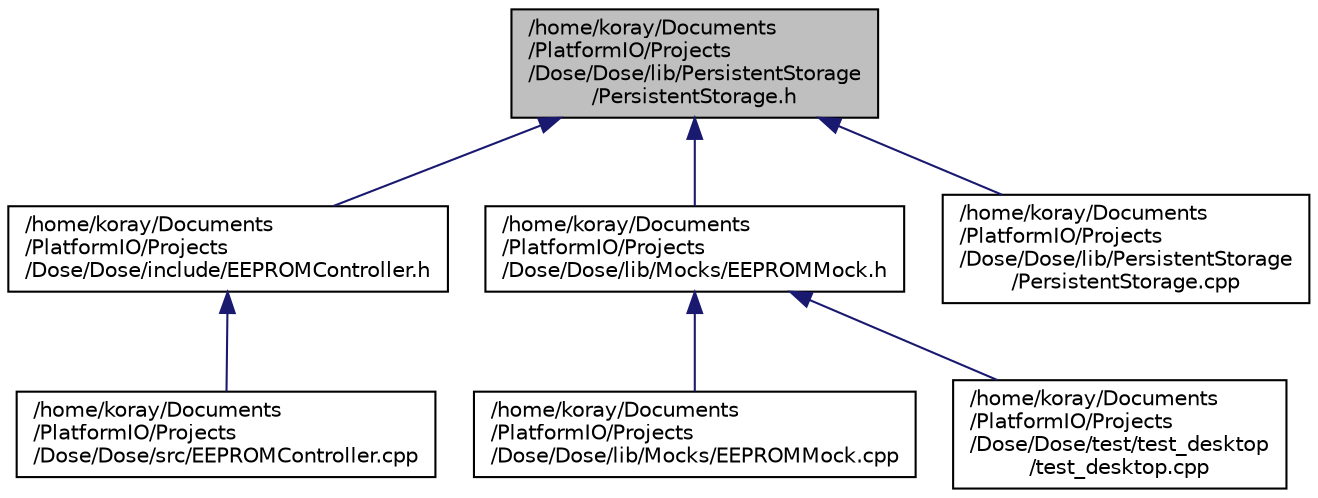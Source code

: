 digraph "/home/koray/Documents/PlatformIO/Projects/Dose/Dose/lib/PersistentStorage/PersistentStorage.h"
{
  edge [fontname="Helvetica",fontsize="10",labelfontname="Helvetica",labelfontsize="10"];
  node [fontname="Helvetica",fontsize="10",shape=record];
  Node2 [label="/home/koray/Documents\l/PlatformIO/Projects\l/Dose/Dose/lib/PersistentStorage\l/PersistentStorage.h",height=0.2,width=0.4,color="black", fillcolor="grey75", style="filled", fontcolor="black"];
  Node2 -> Node3 [dir="back",color="midnightblue",fontsize="10",style="solid",fontname="Helvetica"];
  Node3 [label="/home/koray/Documents\l/PlatformIO/Projects\l/Dose/Dose/include/EEPROMController.h",height=0.2,width=0.4,color="black", fillcolor="white", style="filled",URL="$EEPROMController_8h.html"];
  Node3 -> Node4 [dir="back",color="midnightblue",fontsize="10",style="solid",fontname="Helvetica"];
  Node4 [label="/home/koray/Documents\l/PlatformIO/Projects\l/Dose/Dose/src/EEPROMController.cpp",height=0.2,width=0.4,color="black", fillcolor="white", style="filled",URL="$EEPROMController_8cpp.html"];
  Node2 -> Node5 [dir="back",color="midnightblue",fontsize="10",style="solid",fontname="Helvetica"];
  Node5 [label="/home/koray/Documents\l/PlatformIO/Projects\l/Dose/Dose/lib/Mocks/EEPROMMock.h",height=0.2,width=0.4,color="black", fillcolor="white", style="filled",URL="$EEPROMMock_8h.html"];
  Node5 -> Node6 [dir="back",color="midnightblue",fontsize="10",style="solid",fontname="Helvetica"];
  Node6 [label="/home/koray/Documents\l/PlatformIO/Projects\l/Dose/Dose/lib/Mocks/EEPROMMock.cpp",height=0.2,width=0.4,color="black", fillcolor="white", style="filled",URL="$EEPROMMock_8cpp.html"];
  Node5 -> Node7 [dir="back",color="midnightblue",fontsize="10",style="solid",fontname="Helvetica"];
  Node7 [label="/home/koray/Documents\l/PlatformIO/Projects\l/Dose/Dose/test/test_desktop\l/test_desktop.cpp",height=0.2,width=0.4,color="black", fillcolor="white", style="filled",URL="$test__desktop_8cpp.html"];
  Node2 -> Node8 [dir="back",color="midnightblue",fontsize="10",style="solid",fontname="Helvetica"];
  Node8 [label="/home/koray/Documents\l/PlatformIO/Projects\l/Dose/Dose/lib/PersistentStorage\l/PersistentStorage.cpp",height=0.2,width=0.4,color="black", fillcolor="white", style="filled",URL="$PersistentStorage_8cpp.html"];
}
